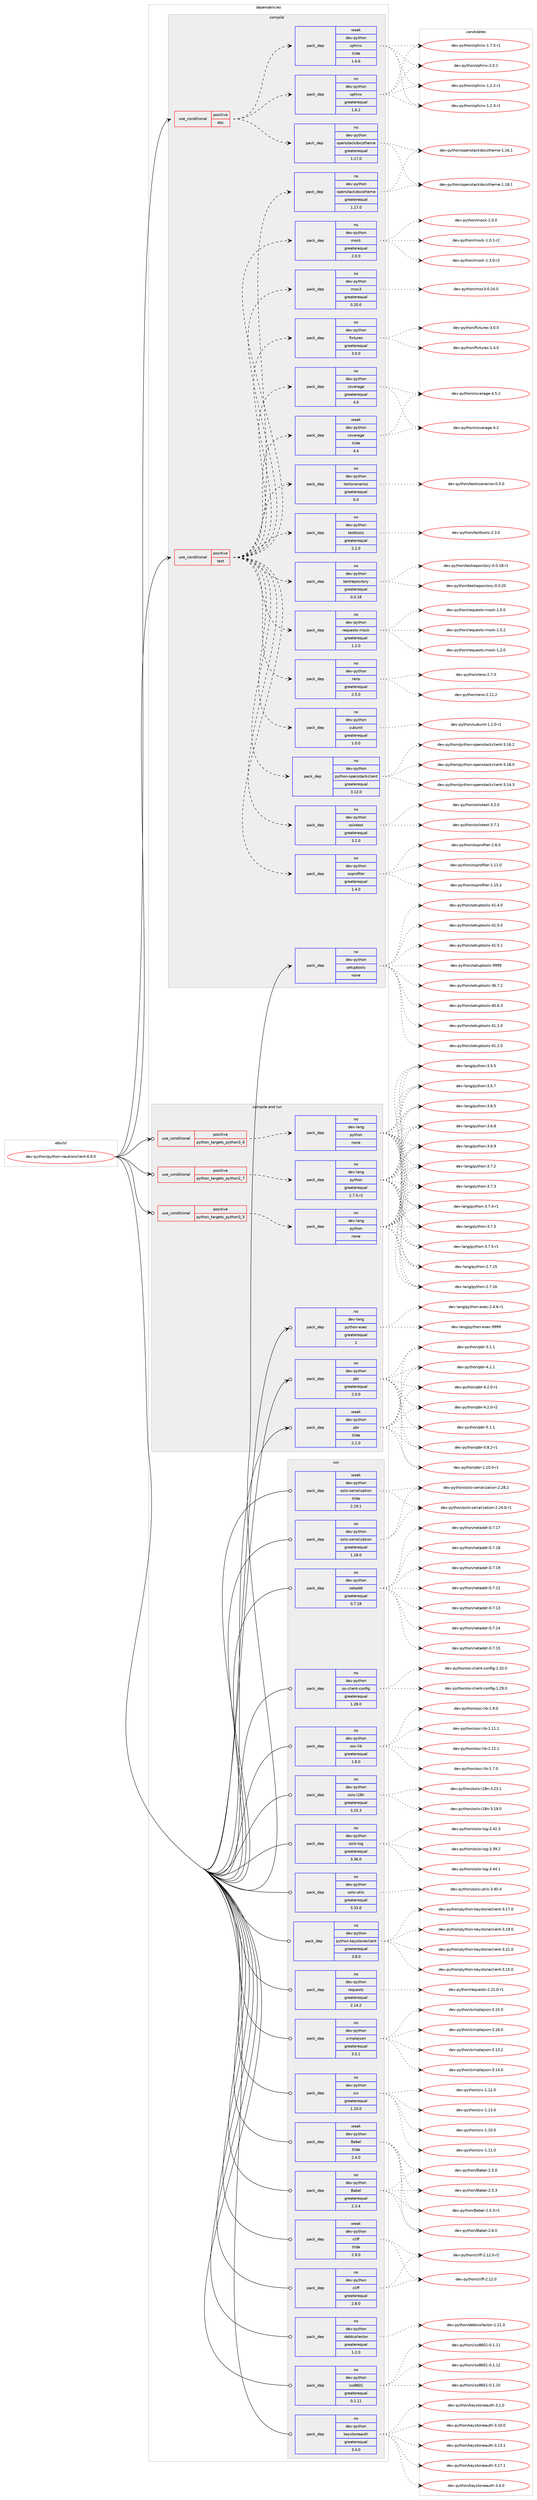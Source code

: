 digraph prolog {

# *************
# Graph options
# *************

newrank=true;
concentrate=true;
compound=true;
graph [rankdir=LR,fontname=Helvetica,fontsize=10,ranksep=1.5];#, ranksep=2.5, nodesep=0.2];
edge  [arrowhead=vee];
node  [fontname=Helvetica,fontsize=10];

# **********
# The ebuild
# **********

subgraph cluster_leftcol {
color=gray;
rank=same;
label=<<i>ebuild</i>>;
id [label="dev-python/python-neutronclient-6.9.0", color=red, width=4, href="../dev-python/python-neutronclient-6.9.0.svg"];
}

# ****************
# The dependencies
# ****************

subgraph cluster_midcol {
color=gray;
label=<<i>dependencies</i>>;
subgraph cluster_compile {
fillcolor="#eeeeee";
style=filled;
label=<<i>compile</i>>;
subgraph cond147795 {
dependency632333 [label=<<TABLE BORDER="0" CELLBORDER="1" CELLSPACING="0" CELLPADDING="4"><TR><TD ROWSPAN="3" CELLPADDING="10">use_conditional</TD></TR><TR><TD>positive</TD></TR><TR><TD>doc</TD></TR></TABLE>>, shape=none, color=red];
subgraph pack472667 {
dependency632334 [label=<<TABLE BORDER="0" CELLBORDER="1" CELLSPACING="0" CELLPADDING="4" WIDTH="220"><TR><TD ROWSPAN="6" CELLPADDING="30">pack_dep</TD></TR><TR><TD WIDTH="110">no</TD></TR><TR><TD>dev-python</TD></TR><TR><TD>openstackdocstheme</TD></TR><TR><TD>greaterequal</TD></TR><TR><TD>1.17.0</TD></TR></TABLE>>, shape=none, color=blue];
}
dependency632333:e -> dependency632334:w [weight=20,style="dashed",arrowhead="vee"];
subgraph pack472668 {
dependency632335 [label=<<TABLE BORDER="0" CELLBORDER="1" CELLSPACING="0" CELLPADDING="4" WIDTH="220"><TR><TD ROWSPAN="6" CELLPADDING="30">pack_dep</TD></TR><TR><TD WIDTH="110">no</TD></TR><TR><TD>dev-python</TD></TR><TR><TD>sphinx</TD></TR><TR><TD>greaterequal</TD></TR><TR><TD>1.6.2</TD></TR></TABLE>>, shape=none, color=blue];
}
dependency632333:e -> dependency632335:w [weight=20,style="dashed",arrowhead="vee"];
subgraph pack472669 {
dependency632336 [label=<<TABLE BORDER="0" CELLBORDER="1" CELLSPACING="0" CELLPADDING="4" WIDTH="220"><TR><TD ROWSPAN="6" CELLPADDING="30">pack_dep</TD></TR><TR><TD WIDTH="110">weak</TD></TR><TR><TD>dev-python</TD></TR><TR><TD>sphinx</TD></TR><TR><TD>tilde</TD></TR><TR><TD>1.6.6</TD></TR></TABLE>>, shape=none, color=blue];
}
dependency632333:e -> dependency632336:w [weight=20,style="dashed",arrowhead="vee"];
}
id:e -> dependency632333:w [weight=20,style="solid",arrowhead="vee"];
subgraph cond147796 {
dependency632337 [label=<<TABLE BORDER="0" CELLBORDER="1" CELLSPACING="0" CELLPADDING="4"><TR><TD ROWSPAN="3" CELLPADDING="10">use_conditional</TD></TR><TR><TD>positive</TD></TR><TR><TD>test</TD></TR></TABLE>>, shape=none, color=red];
subgraph pack472670 {
dependency632338 [label=<<TABLE BORDER="0" CELLBORDER="1" CELLSPACING="0" CELLPADDING="4" WIDTH="220"><TR><TD ROWSPAN="6" CELLPADDING="30">pack_dep</TD></TR><TR><TD WIDTH="110">no</TD></TR><TR><TD>dev-python</TD></TR><TR><TD>coverage</TD></TR><TR><TD>greaterequal</TD></TR><TR><TD>4.0</TD></TR></TABLE>>, shape=none, color=blue];
}
dependency632337:e -> dependency632338:w [weight=20,style="dashed",arrowhead="vee"];
subgraph pack472671 {
dependency632339 [label=<<TABLE BORDER="0" CELLBORDER="1" CELLSPACING="0" CELLPADDING="4" WIDTH="220"><TR><TD ROWSPAN="6" CELLPADDING="30">pack_dep</TD></TR><TR><TD WIDTH="110">weak</TD></TR><TR><TD>dev-python</TD></TR><TR><TD>coverage</TD></TR><TR><TD>tilde</TD></TR><TR><TD>4.4</TD></TR></TABLE>>, shape=none, color=blue];
}
dependency632337:e -> dependency632339:w [weight=20,style="dashed",arrowhead="vee"];
subgraph pack472672 {
dependency632340 [label=<<TABLE BORDER="0" CELLBORDER="1" CELLSPACING="0" CELLPADDING="4" WIDTH="220"><TR><TD ROWSPAN="6" CELLPADDING="30">pack_dep</TD></TR><TR><TD WIDTH="110">no</TD></TR><TR><TD>dev-python</TD></TR><TR><TD>fixtures</TD></TR><TR><TD>greaterequal</TD></TR><TR><TD>3.0.0</TD></TR></TABLE>>, shape=none, color=blue];
}
dependency632337:e -> dependency632340:w [weight=20,style="dashed",arrowhead="vee"];
subgraph pack472673 {
dependency632341 [label=<<TABLE BORDER="0" CELLBORDER="1" CELLSPACING="0" CELLPADDING="4" WIDTH="220"><TR><TD ROWSPAN="6" CELLPADDING="30">pack_dep</TD></TR><TR><TD WIDTH="110">no</TD></TR><TR><TD>dev-python</TD></TR><TR><TD>mox3</TD></TR><TR><TD>greaterequal</TD></TR><TR><TD>0.20.0</TD></TR></TABLE>>, shape=none, color=blue];
}
dependency632337:e -> dependency632341:w [weight=20,style="dashed",arrowhead="vee"];
subgraph pack472674 {
dependency632342 [label=<<TABLE BORDER="0" CELLBORDER="1" CELLSPACING="0" CELLPADDING="4" WIDTH="220"><TR><TD ROWSPAN="6" CELLPADDING="30">pack_dep</TD></TR><TR><TD WIDTH="110">no</TD></TR><TR><TD>dev-python</TD></TR><TR><TD>mock</TD></TR><TR><TD>greaterequal</TD></TR><TR><TD>2.0.0</TD></TR></TABLE>>, shape=none, color=blue];
}
dependency632337:e -> dependency632342:w [weight=20,style="dashed",arrowhead="vee"];
subgraph pack472675 {
dependency632343 [label=<<TABLE BORDER="0" CELLBORDER="1" CELLSPACING="0" CELLPADDING="4" WIDTH="220"><TR><TD ROWSPAN="6" CELLPADDING="30">pack_dep</TD></TR><TR><TD WIDTH="110">no</TD></TR><TR><TD>dev-python</TD></TR><TR><TD>openstackdocstheme</TD></TR><TR><TD>greaterequal</TD></TR><TR><TD>1.17.0</TD></TR></TABLE>>, shape=none, color=blue];
}
dependency632337:e -> dependency632343:w [weight=20,style="dashed",arrowhead="vee"];
subgraph pack472676 {
dependency632344 [label=<<TABLE BORDER="0" CELLBORDER="1" CELLSPACING="0" CELLPADDING="4" WIDTH="220"><TR><TD ROWSPAN="6" CELLPADDING="30">pack_dep</TD></TR><TR><TD WIDTH="110">no</TD></TR><TR><TD>dev-python</TD></TR><TR><TD>oslotest</TD></TR><TR><TD>greaterequal</TD></TR><TR><TD>3.2.0</TD></TR></TABLE>>, shape=none, color=blue];
}
dependency632337:e -> dependency632344:w [weight=20,style="dashed",arrowhead="vee"];
subgraph pack472677 {
dependency632345 [label=<<TABLE BORDER="0" CELLBORDER="1" CELLSPACING="0" CELLPADDING="4" WIDTH="220"><TR><TD ROWSPAN="6" CELLPADDING="30">pack_dep</TD></TR><TR><TD WIDTH="110">no</TD></TR><TR><TD>dev-python</TD></TR><TR><TD>osprofiler</TD></TR><TR><TD>greaterequal</TD></TR><TR><TD>1.4.0</TD></TR></TABLE>>, shape=none, color=blue];
}
dependency632337:e -> dependency632345:w [weight=20,style="dashed",arrowhead="vee"];
subgraph pack472678 {
dependency632346 [label=<<TABLE BORDER="0" CELLBORDER="1" CELLSPACING="0" CELLPADDING="4" WIDTH="220"><TR><TD ROWSPAN="6" CELLPADDING="30">pack_dep</TD></TR><TR><TD WIDTH="110">no</TD></TR><TR><TD>dev-python</TD></TR><TR><TD>python-openstackclient</TD></TR><TR><TD>greaterequal</TD></TR><TR><TD>3.12.0</TD></TR></TABLE>>, shape=none, color=blue];
}
dependency632337:e -> dependency632346:w [weight=20,style="dashed",arrowhead="vee"];
subgraph pack472679 {
dependency632347 [label=<<TABLE BORDER="0" CELLBORDER="1" CELLSPACING="0" CELLPADDING="4" WIDTH="220"><TR><TD ROWSPAN="6" CELLPADDING="30">pack_dep</TD></TR><TR><TD WIDTH="110">no</TD></TR><TR><TD>dev-python</TD></TR><TR><TD>subunit</TD></TR><TR><TD>greaterequal</TD></TR><TR><TD>1.0.0</TD></TR></TABLE>>, shape=none, color=blue];
}
dependency632337:e -> dependency632347:w [weight=20,style="dashed",arrowhead="vee"];
subgraph pack472680 {
dependency632348 [label=<<TABLE BORDER="0" CELLBORDER="1" CELLSPACING="0" CELLPADDING="4" WIDTH="220"><TR><TD ROWSPAN="6" CELLPADDING="30">pack_dep</TD></TR><TR><TD WIDTH="110">no</TD></TR><TR><TD>dev-python</TD></TR><TR><TD>reno</TD></TR><TR><TD>greaterequal</TD></TR><TR><TD>2.5.0</TD></TR></TABLE>>, shape=none, color=blue];
}
dependency632337:e -> dependency632348:w [weight=20,style="dashed",arrowhead="vee"];
subgraph pack472681 {
dependency632349 [label=<<TABLE BORDER="0" CELLBORDER="1" CELLSPACING="0" CELLPADDING="4" WIDTH="220"><TR><TD ROWSPAN="6" CELLPADDING="30">pack_dep</TD></TR><TR><TD WIDTH="110">no</TD></TR><TR><TD>dev-python</TD></TR><TR><TD>requests-mock</TD></TR><TR><TD>greaterequal</TD></TR><TR><TD>1.2.0</TD></TR></TABLE>>, shape=none, color=blue];
}
dependency632337:e -> dependency632349:w [weight=20,style="dashed",arrowhead="vee"];
subgraph pack472682 {
dependency632350 [label=<<TABLE BORDER="0" CELLBORDER="1" CELLSPACING="0" CELLPADDING="4" WIDTH="220"><TR><TD ROWSPAN="6" CELLPADDING="30">pack_dep</TD></TR><TR><TD WIDTH="110">no</TD></TR><TR><TD>dev-python</TD></TR><TR><TD>testrepository</TD></TR><TR><TD>greaterequal</TD></TR><TR><TD>0.0.18</TD></TR></TABLE>>, shape=none, color=blue];
}
dependency632337:e -> dependency632350:w [weight=20,style="dashed",arrowhead="vee"];
subgraph pack472683 {
dependency632351 [label=<<TABLE BORDER="0" CELLBORDER="1" CELLSPACING="0" CELLPADDING="4" WIDTH="220"><TR><TD ROWSPAN="6" CELLPADDING="30">pack_dep</TD></TR><TR><TD WIDTH="110">no</TD></TR><TR><TD>dev-python</TD></TR><TR><TD>testtools</TD></TR><TR><TD>greaterequal</TD></TR><TR><TD>2.2.0</TD></TR></TABLE>>, shape=none, color=blue];
}
dependency632337:e -> dependency632351:w [weight=20,style="dashed",arrowhead="vee"];
subgraph pack472684 {
dependency632352 [label=<<TABLE BORDER="0" CELLBORDER="1" CELLSPACING="0" CELLPADDING="4" WIDTH="220"><TR><TD ROWSPAN="6" CELLPADDING="30">pack_dep</TD></TR><TR><TD WIDTH="110">no</TD></TR><TR><TD>dev-python</TD></TR><TR><TD>testscenarios</TD></TR><TR><TD>greaterequal</TD></TR><TR><TD>0.4</TD></TR></TABLE>>, shape=none, color=blue];
}
dependency632337:e -> dependency632352:w [weight=20,style="dashed",arrowhead="vee"];
}
id:e -> dependency632337:w [weight=20,style="solid",arrowhead="vee"];
subgraph pack472685 {
dependency632353 [label=<<TABLE BORDER="0" CELLBORDER="1" CELLSPACING="0" CELLPADDING="4" WIDTH="220"><TR><TD ROWSPAN="6" CELLPADDING="30">pack_dep</TD></TR><TR><TD WIDTH="110">no</TD></TR><TR><TD>dev-python</TD></TR><TR><TD>setuptools</TD></TR><TR><TD>none</TD></TR><TR><TD></TD></TR></TABLE>>, shape=none, color=blue];
}
id:e -> dependency632353:w [weight=20,style="solid",arrowhead="vee"];
}
subgraph cluster_compileandrun {
fillcolor="#eeeeee";
style=filled;
label=<<i>compile and run</i>>;
subgraph cond147797 {
dependency632354 [label=<<TABLE BORDER="0" CELLBORDER="1" CELLSPACING="0" CELLPADDING="4"><TR><TD ROWSPAN="3" CELLPADDING="10">use_conditional</TD></TR><TR><TD>positive</TD></TR><TR><TD>python_targets_python2_7</TD></TR></TABLE>>, shape=none, color=red];
subgraph pack472686 {
dependency632355 [label=<<TABLE BORDER="0" CELLBORDER="1" CELLSPACING="0" CELLPADDING="4" WIDTH="220"><TR><TD ROWSPAN="6" CELLPADDING="30">pack_dep</TD></TR><TR><TD WIDTH="110">no</TD></TR><TR><TD>dev-lang</TD></TR><TR><TD>python</TD></TR><TR><TD>greaterequal</TD></TR><TR><TD>2.7.5-r2</TD></TR></TABLE>>, shape=none, color=blue];
}
dependency632354:e -> dependency632355:w [weight=20,style="dashed",arrowhead="vee"];
}
id:e -> dependency632354:w [weight=20,style="solid",arrowhead="odotvee"];
subgraph cond147798 {
dependency632356 [label=<<TABLE BORDER="0" CELLBORDER="1" CELLSPACING="0" CELLPADDING="4"><TR><TD ROWSPAN="3" CELLPADDING="10">use_conditional</TD></TR><TR><TD>positive</TD></TR><TR><TD>python_targets_python3_5</TD></TR></TABLE>>, shape=none, color=red];
subgraph pack472687 {
dependency632357 [label=<<TABLE BORDER="0" CELLBORDER="1" CELLSPACING="0" CELLPADDING="4" WIDTH="220"><TR><TD ROWSPAN="6" CELLPADDING="30">pack_dep</TD></TR><TR><TD WIDTH="110">no</TD></TR><TR><TD>dev-lang</TD></TR><TR><TD>python</TD></TR><TR><TD>none</TD></TR><TR><TD></TD></TR></TABLE>>, shape=none, color=blue];
}
dependency632356:e -> dependency632357:w [weight=20,style="dashed",arrowhead="vee"];
}
id:e -> dependency632356:w [weight=20,style="solid",arrowhead="odotvee"];
subgraph cond147799 {
dependency632358 [label=<<TABLE BORDER="0" CELLBORDER="1" CELLSPACING="0" CELLPADDING="4"><TR><TD ROWSPAN="3" CELLPADDING="10">use_conditional</TD></TR><TR><TD>positive</TD></TR><TR><TD>python_targets_python3_6</TD></TR></TABLE>>, shape=none, color=red];
subgraph pack472688 {
dependency632359 [label=<<TABLE BORDER="0" CELLBORDER="1" CELLSPACING="0" CELLPADDING="4" WIDTH="220"><TR><TD ROWSPAN="6" CELLPADDING="30">pack_dep</TD></TR><TR><TD WIDTH="110">no</TD></TR><TR><TD>dev-lang</TD></TR><TR><TD>python</TD></TR><TR><TD>none</TD></TR><TR><TD></TD></TR></TABLE>>, shape=none, color=blue];
}
dependency632358:e -> dependency632359:w [weight=20,style="dashed",arrowhead="vee"];
}
id:e -> dependency632358:w [weight=20,style="solid",arrowhead="odotvee"];
subgraph pack472689 {
dependency632360 [label=<<TABLE BORDER="0" CELLBORDER="1" CELLSPACING="0" CELLPADDING="4" WIDTH="220"><TR><TD ROWSPAN="6" CELLPADDING="30">pack_dep</TD></TR><TR><TD WIDTH="110">no</TD></TR><TR><TD>dev-lang</TD></TR><TR><TD>python-exec</TD></TR><TR><TD>greaterequal</TD></TR><TR><TD>2</TD></TR></TABLE>>, shape=none, color=blue];
}
id:e -> dependency632360:w [weight=20,style="solid",arrowhead="odotvee"];
subgraph pack472690 {
dependency632361 [label=<<TABLE BORDER="0" CELLBORDER="1" CELLSPACING="0" CELLPADDING="4" WIDTH="220"><TR><TD ROWSPAN="6" CELLPADDING="30">pack_dep</TD></TR><TR><TD WIDTH="110">no</TD></TR><TR><TD>dev-python</TD></TR><TR><TD>pbr</TD></TR><TR><TD>greaterequal</TD></TR><TR><TD>2.0.0</TD></TR></TABLE>>, shape=none, color=blue];
}
id:e -> dependency632361:w [weight=20,style="solid",arrowhead="odotvee"];
subgraph pack472691 {
dependency632362 [label=<<TABLE BORDER="0" CELLBORDER="1" CELLSPACING="0" CELLPADDING="4" WIDTH="220"><TR><TD ROWSPAN="6" CELLPADDING="30">pack_dep</TD></TR><TR><TD WIDTH="110">weak</TD></TR><TR><TD>dev-python</TD></TR><TR><TD>pbr</TD></TR><TR><TD>tilde</TD></TR><TR><TD>2.1.0</TD></TR></TABLE>>, shape=none, color=blue];
}
id:e -> dependency632362:w [weight=20,style="solid",arrowhead="odotvee"];
}
subgraph cluster_run {
fillcolor="#eeeeee";
style=filled;
label=<<i>run</i>>;
subgraph pack472692 {
dependency632363 [label=<<TABLE BORDER="0" CELLBORDER="1" CELLSPACING="0" CELLPADDING="4" WIDTH="220"><TR><TD ROWSPAN="6" CELLPADDING="30">pack_dep</TD></TR><TR><TD WIDTH="110">no</TD></TR><TR><TD>dev-python</TD></TR><TR><TD>Babel</TD></TR><TR><TD>greaterequal</TD></TR><TR><TD>2.3.4</TD></TR></TABLE>>, shape=none, color=blue];
}
id:e -> dependency632363:w [weight=20,style="solid",arrowhead="odot"];
subgraph pack472693 {
dependency632364 [label=<<TABLE BORDER="0" CELLBORDER="1" CELLSPACING="0" CELLPADDING="4" WIDTH="220"><TR><TD ROWSPAN="6" CELLPADDING="30">pack_dep</TD></TR><TR><TD WIDTH="110">no</TD></TR><TR><TD>dev-python</TD></TR><TR><TD>cliff</TD></TR><TR><TD>greaterequal</TD></TR><TR><TD>2.8.0</TD></TR></TABLE>>, shape=none, color=blue];
}
id:e -> dependency632364:w [weight=20,style="solid",arrowhead="odot"];
subgraph pack472694 {
dependency632365 [label=<<TABLE BORDER="0" CELLBORDER="1" CELLSPACING="0" CELLPADDING="4" WIDTH="220"><TR><TD ROWSPAN="6" CELLPADDING="30">pack_dep</TD></TR><TR><TD WIDTH="110">no</TD></TR><TR><TD>dev-python</TD></TR><TR><TD>debtcollector</TD></TR><TR><TD>greaterequal</TD></TR><TR><TD>1.2.0</TD></TR></TABLE>>, shape=none, color=blue];
}
id:e -> dependency632365:w [weight=20,style="solid",arrowhead="odot"];
subgraph pack472695 {
dependency632366 [label=<<TABLE BORDER="0" CELLBORDER="1" CELLSPACING="0" CELLPADDING="4" WIDTH="220"><TR><TD ROWSPAN="6" CELLPADDING="30">pack_dep</TD></TR><TR><TD WIDTH="110">no</TD></TR><TR><TD>dev-python</TD></TR><TR><TD>iso8601</TD></TR><TR><TD>greaterequal</TD></TR><TR><TD>0.1.11</TD></TR></TABLE>>, shape=none, color=blue];
}
id:e -> dependency632366:w [weight=20,style="solid",arrowhead="odot"];
subgraph pack472696 {
dependency632367 [label=<<TABLE BORDER="0" CELLBORDER="1" CELLSPACING="0" CELLPADDING="4" WIDTH="220"><TR><TD ROWSPAN="6" CELLPADDING="30">pack_dep</TD></TR><TR><TD WIDTH="110">no</TD></TR><TR><TD>dev-python</TD></TR><TR><TD>keystoneauth</TD></TR><TR><TD>greaterequal</TD></TR><TR><TD>3.4.0</TD></TR></TABLE>>, shape=none, color=blue];
}
id:e -> dependency632367:w [weight=20,style="solid",arrowhead="odot"];
subgraph pack472697 {
dependency632368 [label=<<TABLE BORDER="0" CELLBORDER="1" CELLSPACING="0" CELLPADDING="4" WIDTH="220"><TR><TD ROWSPAN="6" CELLPADDING="30">pack_dep</TD></TR><TR><TD WIDTH="110">no</TD></TR><TR><TD>dev-python</TD></TR><TR><TD>netaddr</TD></TR><TR><TD>greaterequal</TD></TR><TR><TD>0.7.18</TD></TR></TABLE>>, shape=none, color=blue];
}
id:e -> dependency632368:w [weight=20,style="solid",arrowhead="odot"];
subgraph pack472698 {
dependency632369 [label=<<TABLE BORDER="0" CELLBORDER="1" CELLSPACING="0" CELLPADDING="4" WIDTH="220"><TR><TD ROWSPAN="6" CELLPADDING="30">pack_dep</TD></TR><TR><TD WIDTH="110">no</TD></TR><TR><TD>dev-python</TD></TR><TR><TD>os-client-config</TD></TR><TR><TD>greaterequal</TD></TR><TR><TD>1.28.0</TD></TR></TABLE>>, shape=none, color=blue];
}
id:e -> dependency632369:w [weight=20,style="solid",arrowhead="odot"];
subgraph pack472699 {
dependency632370 [label=<<TABLE BORDER="0" CELLBORDER="1" CELLSPACING="0" CELLPADDING="4" WIDTH="220"><TR><TD ROWSPAN="6" CELLPADDING="30">pack_dep</TD></TR><TR><TD WIDTH="110">no</TD></TR><TR><TD>dev-python</TD></TR><TR><TD>osc-lib</TD></TR><TR><TD>greaterequal</TD></TR><TR><TD>1.8.0</TD></TR></TABLE>>, shape=none, color=blue];
}
id:e -> dependency632370:w [weight=20,style="solid",arrowhead="odot"];
subgraph pack472700 {
dependency632371 [label=<<TABLE BORDER="0" CELLBORDER="1" CELLSPACING="0" CELLPADDING="4" WIDTH="220"><TR><TD ROWSPAN="6" CELLPADDING="30">pack_dep</TD></TR><TR><TD WIDTH="110">no</TD></TR><TR><TD>dev-python</TD></TR><TR><TD>oslo-i18n</TD></TR><TR><TD>greaterequal</TD></TR><TR><TD>3.15.3</TD></TR></TABLE>>, shape=none, color=blue];
}
id:e -> dependency632371:w [weight=20,style="solid",arrowhead="odot"];
subgraph pack472701 {
dependency632372 [label=<<TABLE BORDER="0" CELLBORDER="1" CELLSPACING="0" CELLPADDING="4" WIDTH="220"><TR><TD ROWSPAN="6" CELLPADDING="30">pack_dep</TD></TR><TR><TD WIDTH="110">no</TD></TR><TR><TD>dev-python</TD></TR><TR><TD>oslo-log</TD></TR><TR><TD>greaterequal</TD></TR><TR><TD>3.36.0</TD></TR></TABLE>>, shape=none, color=blue];
}
id:e -> dependency632372:w [weight=20,style="solid",arrowhead="odot"];
subgraph pack472702 {
dependency632373 [label=<<TABLE BORDER="0" CELLBORDER="1" CELLSPACING="0" CELLPADDING="4" WIDTH="220"><TR><TD ROWSPAN="6" CELLPADDING="30">pack_dep</TD></TR><TR><TD WIDTH="110">no</TD></TR><TR><TD>dev-python</TD></TR><TR><TD>oslo-serialization</TD></TR><TR><TD>greaterequal</TD></TR><TR><TD>1.18.0</TD></TR></TABLE>>, shape=none, color=blue];
}
id:e -> dependency632373:w [weight=20,style="solid",arrowhead="odot"];
subgraph pack472703 {
dependency632374 [label=<<TABLE BORDER="0" CELLBORDER="1" CELLSPACING="0" CELLPADDING="4" WIDTH="220"><TR><TD ROWSPAN="6" CELLPADDING="30">pack_dep</TD></TR><TR><TD WIDTH="110">no</TD></TR><TR><TD>dev-python</TD></TR><TR><TD>oslo-utils</TD></TR><TR><TD>greaterequal</TD></TR><TR><TD>3.33.0</TD></TR></TABLE>>, shape=none, color=blue];
}
id:e -> dependency632374:w [weight=20,style="solid",arrowhead="odot"];
subgraph pack472704 {
dependency632375 [label=<<TABLE BORDER="0" CELLBORDER="1" CELLSPACING="0" CELLPADDING="4" WIDTH="220"><TR><TD ROWSPAN="6" CELLPADDING="30">pack_dep</TD></TR><TR><TD WIDTH="110">no</TD></TR><TR><TD>dev-python</TD></TR><TR><TD>python-keystoneclient</TD></TR><TR><TD>greaterequal</TD></TR><TR><TD>3.8.0</TD></TR></TABLE>>, shape=none, color=blue];
}
id:e -> dependency632375:w [weight=20,style="solid",arrowhead="odot"];
subgraph pack472705 {
dependency632376 [label=<<TABLE BORDER="0" CELLBORDER="1" CELLSPACING="0" CELLPADDING="4" WIDTH="220"><TR><TD ROWSPAN="6" CELLPADDING="30">pack_dep</TD></TR><TR><TD WIDTH="110">no</TD></TR><TR><TD>dev-python</TD></TR><TR><TD>requests</TD></TR><TR><TD>greaterequal</TD></TR><TR><TD>2.14.2</TD></TR></TABLE>>, shape=none, color=blue];
}
id:e -> dependency632376:w [weight=20,style="solid",arrowhead="odot"];
subgraph pack472706 {
dependency632377 [label=<<TABLE BORDER="0" CELLBORDER="1" CELLSPACING="0" CELLPADDING="4" WIDTH="220"><TR><TD ROWSPAN="6" CELLPADDING="30">pack_dep</TD></TR><TR><TD WIDTH="110">no</TD></TR><TR><TD>dev-python</TD></TR><TR><TD>simplejson</TD></TR><TR><TD>greaterequal</TD></TR><TR><TD>3.5.1</TD></TR></TABLE>>, shape=none, color=blue];
}
id:e -> dependency632377:w [weight=20,style="solid",arrowhead="odot"];
subgraph pack472707 {
dependency632378 [label=<<TABLE BORDER="0" CELLBORDER="1" CELLSPACING="0" CELLPADDING="4" WIDTH="220"><TR><TD ROWSPAN="6" CELLPADDING="30">pack_dep</TD></TR><TR><TD WIDTH="110">no</TD></TR><TR><TD>dev-python</TD></TR><TR><TD>six</TD></TR><TR><TD>greaterequal</TD></TR><TR><TD>1.10.0</TD></TR></TABLE>>, shape=none, color=blue];
}
id:e -> dependency632378:w [weight=20,style="solid",arrowhead="odot"];
subgraph pack472708 {
dependency632379 [label=<<TABLE BORDER="0" CELLBORDER="1" CELLSPACING="0" CELLPADDING="4" WIDTH="220"><TR><TD ROWSPAN="6" CELLPADDING="30">pack_dep</TD></TR><TR><TD WIDTH="110">weak</TD></TR><TR><TD>dev-python</TD></TR><TR><TD>Babel</TD></TR><TR><TD>tilde</TD></TR><TR><TD>2.4.0</TD></TR></TABLE>>, shape=none, color=blue];
}
id:e -> dependency632379:w [weight=20,style="solid",arrowhead="odot"];
subgraph pack472709 {
dependency632380 [label=<<TABLE BORDER="0" CELLBORDER="1" CELLSPACING="0" CELLPADDING="4" WIDTH="220"><TR><TD ROWSPAN="6" CELLPADDING="30">pack_dep</TD></TR><TR><TD WIDTH="110">weak</TD></TR><TR><TD>dev-python</TD></TR><TR><TD>cliff</TD></TR><TR><TD>tilde</TD></TR><TR><TD>2.9.0</TD></TR></TABLE>>, shape=none, color=blue];
}
id:e -> dependency632380:w [weight=20,style="solid",arrowhead="odot"];
subgraph pack472710 {
dependency632381 [label=<<TABLE BORDER="0" CELLBORDER="1" CELLSPACING="0" CELLPADDING="4" WIDTH="220"><TR><TD ROWSPAN="6" CELLPADDING="30">pack_dep</TD></TR><TR><TD WIDTH="110">weak</TD></TR><TR><TD>dev-python</TD></TR><TR><TD>oslo-serialization</TD></TR><TR><TD>tilde</TD></TR><TR><TD>2.19.1</TD></TR></TABLE>>, shape=none, color=blue];
}
id:e -> dependency632381:w [weight=20,style="solid",arrowhead="odot"];
}
}

# **************
# The candidates
# **************

subgraph cluster_choices {
rank=same;
color=gray;
label=<<i>candidates</i>>;

subgraph choice472667 {
color=black;
nodesep=1;
choice100101118451121211161041111104711111210111011511697991071001119911511610410110910145494649544649 [label="dev-python/openstackdocstheme-1.16.1", color=red, width=4,href="../dev-python/openstackdocstheme-1.16.1.svg"];
choice100101118451121211161041111104711111210111011511697991071001119911511610410110910145494649564649 [label="dev-python/openstackdocstheme-1.18.1", color=red, width=4,href="../dev-python/openstackdocstheme-1.18.1.svg"];
dependency632334:e -> choice100101118451121211161041111104711111210111011511697991071001119911511610410110910145494649544649:w [style=dotted,weight="100"];
dependency632334:e -> choice100101118451121211161041111104711111210111011511697991071001119911511610410110910145494649564649:w [style=dotted,weight="100"];
}
subgraph choice472668 {
color=black;
nodesep=1;
choice10010111845112121116104111110471151121041051101204549465046504511449 [label="dev-python/sphinx-1.2.2-r1", color=red, width=4,href="../dev-python/sphinx-1.2.2-r1.svg"];
choice10010111845112121116104111110471151121041051101204549465046514511449 [label="dev-python/sphinx-1.2.3-r1", color=red, width=4,href="../dev-python/sphinx-1.2.3-r1.svg"];
choice10010111845112121116104111110471151121041051101204549465546534511449 [label="dev-python/sphinx-1.7.5-r1", color=red, width=4,href="../dev-python/sphinx-1.7.5-r1.svg"];
choice1001011184511212111610411111047115112104105110120455046484649 [label="dev-python/sphinx-2.0.1", color=red, width=4,href="../dev-python/sphinx-2.0.1.svg"];
dependency632335:e -> choice10010111845112121116104111110471151121041051101204549465046504511449:w [style=dotted,weight="100"];
dependency632335:e -> choice10010111845112121116104111110471151121041051101204549465046514511449:w [style=dotted,weight="100"];
dependency632335:e -> choice10010111845112121116104111110471151121041051101204549465546534511449:w [style=dotted,weight="100"];
dependency632335:e -> choice1001011184511212111610411111047115112104105110120455046484649:w [style=dotted,weight="100"];
}
subgraph choice472669 {
color=black;
nodesep=1;
choice10010111845112121116104111110471151121041051101204549465046504511449 [label="dev-python/sphinx-1.2.2-r1", color=red, width=4,href="../dev-python/sphinx-1.2.2-r1.svg"];
choice10010111845112121116104111110471151121041051101204549465046514511449 [label="dev-python/sphinx-1.2.3-r1", color=red, width=4,href="../dev-python/sphinx-1.2.3-r1.svg"];
choice10010111845112121116104111110471151121041051101204549465546534511449 [label="dev-python/sphinx-1.7.5-r1", color=red, width=4,href="../dev-python/sphinx-1.7.5-r1.svg"];
choice1001011184511212111610411111047115112104105110120455046484649 [label="dev-python/sphinx-2.0.1", color=red, width=4,href="../dev-python/sphinx-2.0.1.svg"];
dependency632336:e -> choice10010111845112121116104111110471151121041051101204549465046504511449:w [style=dotted,weight="100"];
dependency632336:e -> choice10010111845112121116104111110471151121041051101204549465046514511449:w [style=dotted,weight="100"];
dependency632336:e -> choice10010111845112121116104111110471151121041051101204549465546534511449:w [style=dotted,weight="100"];
dependency632336:e -> choice1001011184511212111610411111047115112104105110120455046484649:w [style=dotted,weight="100"];
}
subgraph choice472670 {
color=black;
nodesep=1;
choice1001011184511212111610411111047991111181011149710310145524650 [label="dev-python/coverage-4.2", color=red, width=4,href="../dev-python/coverage-4.2.svg"];
choice10010111845112121116104111110479911111810111497103101455246534650 [label="dev-python/coverage-4.5.2", color=red, width=4,href="../dev-python/coverage-4.5.2.svg"];
dependency632338:e -> choice1001011184511212111610411111047991111181011149710310145524650:w [style=dotted,weight="100"];
dependency632338:e -> choice10010111845112121116104111110479911111810111497103101455246534650:w [style=dotted,weight="100"];
}
subgraph choice472671 {
color=black;
nodesep=1;
choice1001011184511212111610411111047991111181011149710310145524650 [label="dev-python/coverage-4.2", color=red, width=4,href="../dev-python/coverage-4.2.svg"];
choice10010111845112121116104111110479911111810111497103101455246534650 [label="dev-python/coverage-4.5.2", color=red, width=4,href="../dev-python/coverage-4.5.2.svg"];
dependency632339:e -> choice1001011184511212111610411111047991111181011149710310145524650:w [style=dotted,weight="100"];
dependency632339:e -> choice10010111845112121116104111110479911111810111497103101455246534650:w [style=dotted,weight="100"];
}
subgraph choice472672 {
color=black;
nodesep=1;
choice1001011184511212111610411111047102105120116117114101115454946524648 [label="dev-python/fixtures-1.4.0", color=red, width=4,href="../dev-python/fixtures-1.4.0.svg"];
choice1001011184511212111610411111047102105120116117114101115455146484648 [label="dev-python/fixtures-3.0.0", color=red, width=4,href="../dev-python/fixtures-3.0.0.svg"];
dependency632340:e -> choice1001011184511212111610411111047102105120116117114101115454946524648:w [style=dotted,weight="100"];
dependency632340:e -> choice1001011184511212111610411111047102105120116117114101115455146484648:w [style=dotted,weight="100"];
}
subgraph choice472673 {
color=black;
nodesep=1;
choice10010111845112121116104111110471091111205145484650524648 [label="dev-python/mox3-0.24.0", color=red, width=4,href="../dev-python/mox3-0.24.0.svg"];
dependency632341:e -> choice10010111845112121116104111110471091111205145484650524648:w [style=dotted,weight="100"];
}
subgraph choice472674 {
color=black;
nodesep=1;
choice1001011184511212111610411111047109111991074549464846494511450 [label="dev-python/mock-1.0.1-r2", color=red, width=4,href="../dev-python/mock-1.0.1-r2.svg"];
choice1001011184511212111610411111047109111991074549465146484511450 [label="dev-python/mock-1.3.0-r2", color=red, width=4,href="../dev-python/mock-1.3.0-r2.svg"];
choice100101118451121211161041111104710911199107455046484648 [label="dev-python/mock-2.0.0", color=red, width=4,href="../dev-python/mock-2.0.0.svg"];
dependency632342:e -> choice1001011184511212111610411111047109111991074549464846494511450:w [style=dotted,weight="100"];
dependency632342:e -> choice1001011184511212111610411111047109111991074549465146484511450:w [style=dotted,weight="100"];
dependency632342:e -> choice100101118451121211161041111104710911199107455046484648:w [style=dotted,weight="100"];
}
subgraph choice472675 {
color=black;
nodesep=1;
choice100101118451121211161041111104711111210111011511697991071001119911511610410110910145494649544649 [label="dev-python/openstackdocstheme-1.16.1", color=red, width=4,href="../dev-python/openstackdocstheme-1.16.1.svg"];
choice100101118451121211161041111104711111210111011511697991071001119911511610410110910145494649564649 [label="dev-python/openstackdocstheme-1.18.1", color=red, width=4,href="../dev-python/openstackdocstheme-1.18.1.svg"];
dependency632343:e -> choice100101118451121211161041111104711111210111011511697991071001119911511610410110910145494649544649:w [style=dotted,weight="100"];
dependency632343:e -> choice100101118451121211161041111104711111210111011511697991071001119911511610410110910145494649564649:w [style=dotted,weight="100"];
}
subgraph choice472676 {
color=black;
nodesep=1;
choice1001011184511212111610411111047111115108111116101115116455146504648 [label="dev-python/oslotest-3.2.0", color=red, width=4,href="../dev-python/oslotest-3.2.0.svg"];
choice1001011184511212111610411111047111115108111116101115116455146554649 [label="dev-python/oslotest-3.7.1", color=red, width=4,href="../dev-python/oslotest-3.7.1.svg"];
dependency632344:e -> choice1001011184511212111610411111047111115108111116101115116455146504648:w [style=dotted,weight="100"];
dependency632344:e -> choice1001011184511212111610411111047111115108111116101115116455146554649:w [style=dotted,weight="100"];
}
subgraph choice472677 {
color=black;
nodesep=1;
choice100101118451121211161041111104711111511211411110210510810111445494649494648 [label="dev-python/osprofiler-1.11.0", color=red, width=4,href="../dev-python/osprofiler-1.11.0.svg"];
choice100101118451121211161041111104711111511211411110210510810111445494649534650 [label="dev-python/osprofiler-1.15.2", color=red, width=4,href="../dev-python/osprofiler-1.15.2.svg"];
choice1001011184511212111610411111047111115112114111102105108101114455046544648 [label="dev-python/osprofiler-2.6.0", color=red, width=4,href="../dev-python/osprofiler-2.6.0.svg"];
dependency632345:e -> choice100101118451121211161041111104711111511211411110210510810111445494649494648:w [style=dotted,weight="100"];
dependency632345:e -> choice100101118451121211161041111104711111511211411110210510810111445494649534650:w [style=dotted,weight="100"];
dependency632345:e -> choice1001011184511212111610411111047111115112114111102105108101114455046544648:w [style=dotted,weight="100"];
}
subgraph choice472678 {
color=black;
nodesep=1;
choice10010111845112121116104111110471121211161041111104511111210111011511697991079910810510111011645514649524651 [label="dev-python/python-openstackclient-3.14.3", color=red, width=4,href="../dev-python/python-openstackclient-3.14.3.svg"];
choice10010111845112121116104111110471121211161041111104511111210111011511697991079910810510111011645514649544650 [label="dev-python/python-openstackclient-3.16.2", color=red, width=4,href="../dev-python/python-openstackclient-3.16.2.svg"];
choice10010111845112121116104111110471121211161041111104511111210111011511697991079910810510111011645514649564648 [label="dev-python/python-openstackclient-3.18.0", color=red, width=4,href="../dev-python/python-openstackclient-3.18.0.svg"];
dependency632346:e -> choice10010111845112121116104111110471121211161041111104511111210111011511697991079910810510111011645514649524651:w [style=dotted,weight="100"];
dependency632346:e -> choice10010111845112121116104111110471121211161041111104511111210111011511697991079910810510111011645514649544650:w [style=dotted,weight="100"];
dependency632346:e -> choice10010111845112121116104111110471121211161041111104511111210111011511697991079910810510111011645514649564648:w [style=dotted,weight="100"];
}
subgraph choice472679 {
color=black;
nodesep=1;
choice1001011184511212111610411111047115117981171101051164549465046484511449 [label="dev-python/subunit-1.2.0-r1", color=red, width=4,href="../dev-python/subunit-1.2.0-r1.svg"];
dependency632347:e -> choice1001011184511212111610411111047115117981171101051164549465046484511449:w [style=dotted,weight="100"];
}
subgraph choice472680 {
color=black;
nodesep=1;
choice100101118451121211161041111104711410111011145504649494650 [label="dev-python/reno-2.11.2", color=red, width=4,href="../dev-python/reno-2.11.2.svg"];
choice1001011184511212111610411111047114101110111455046554648 [label="dev-python/reno-2.7.0", color=red, width=4,href="../dev-python/reno-2.7.0.svg"];
dependency632348:e -> choice100101118451121211161041111104711410111011145504649494650:w [style=dotted,weight="100"];
dependency632348:e -> choice1001011184511212111610411111047114101110111455046554648:w [style=dotted,weight="100"];
}
subgraph choice472681 {
color=black;
nodesep=1;
choice10010111845112121116104111110471141011131171011151161154510911199107454946504648 [label="dev-python/requests-mock-1.2.0", color=red, width=4,href="../dev-python/requests-mock-1.2.0.svg"];
choice10010111845112121116104111110471141011131171011151161154510911199107454946534648 [label="dev-python/requests-mock-1.5.0", color=red, width=4,href="../dev-python/requests-mock-1.5.0.svg"];
choice10010111845112121116104111110471141011131171011151161154510911199107454946534650 [label="dev-python/requests-mock-1.5.2", color=red, width=4,href="../dev-python/requests-mock-1.5.2.svg"];
dependency632349:e -> choice10010111845112121116104111110471141011131171011151161154510911199107454946504648:w [style=dotted,weight="100"];
dependency632349:e -> choice10010111845112121116104111110471141011131171011151161154510911199107454946534648:w [style=dotted,weight="100"];
dependency632349:e -> choice10010111845112121116104111110471141011131171011151161154510911199107454946534650:w [style=dotted,weight="100"];
}
subgraph choice472682 {
color=black;
nodesep=1;
choice1001011184511212111610411111047116101115116114101112111115105116111114121454846484649564511449 [label="dev-python/testrepository-0.0.18-r1", color=red, width=4,href="../dev-python/testrepository-0.0.18-r1.svg"];
choice100101118451121211161041111104711610111511611410111211111510511611111412145484648465048 [label="dev-python/testrepository-0.0.20", color=red, width=4,href="../dev-python/testrepository-0.0.20.svg"];
dependency632350:e -> choice1001011184511212111610411111047116101115116114101112111115105116111114121454846484649564511449:w [style=dotted,weight="100"];
dependency632350:e -> choice100101118451121211161041111104711610111511611410111211111510511611111412145484648465048:w [style=dotted,weight="100"];
}
subgraph choice472683 {
color=black;
nodesep=1;
choice1001011184511212111610411111047116101115116116111111108115455046514648 [label="dev-python/testtools-2.3.0", color=red, width=4,href="../dev-python/testtools-2.3.0.svg"];
dependency632351:e -> choice1001011184511212111610411111047116101115116116111111108115455046514648:w [style=dotted,weight="100"];
}
subgraph choice472684 {
color=black;
nodesep=1;
choice10010111845112121116104111110471161011151161159910111097114105111115454846534648 [label="dev-python/testscenarios-0.5.0", color=red, width=4,href="../dev-python/testscenarios-0.5.0.svg"];
dependency632352:e -> choice10010111845112121116104111110471161011151161159910111097114105111115454846534648:w [style=dotted,weight="100"];
}
subgraph choice472685 {
color=black;
nodesep=1;
choice100101118451121211161041111104711510111611711211611111110811545515446554650 [label="dev-python/setuptools-36.7.2", color=red, width=4,href="../dev-python/setuptools-36.7.2.svg"];
choice100101118451121211161041111104711510111611711211611111110811545524846544651 [label="dev-python/setuptools-40.6.3", color=red, width=4,href="../dev-python/setuptools-40.6.3.svg"];
choice100101118451121211161041111104711510111611711211611111110811545524946494648 [label="dev-python/setuptools-41.1.0", color=red, width=4,href="../dev-python/setuptools-41.1.0.svg"];
choice100101118451121211161041111104711510111611711211611111110811545524946504648 [label="dev-python/setuptools-41.2.0", color=red, width=4,href="../dev-python/setuptools-41.2.0.svg"];
choice100101118451121211161041111104711510111611711211611111110811545524946524648 [label="dev-python/setuptools-41.4.0", color=red, width=4,href="../dev-python/setuptools-41.4.0.svg"];
choice100101118451121211161041111104711510111611711211611111110811545524946534648 [label="dev-python/setuptools-41.5.0", color=red, width=4,href="../dev-python/setuptools-41.5.0.svg"];
choice100101118451121211161041111104711510111611711211611111110811545524946534649 [label="dev-python/setuptools-41.5.1", color=red, width=4,href="../dev-python/setuptools-41.5.1.svg"];
choice10010111845112121116104111110471151011161171121161111111081154557575757 [label="dev-python/setuptools-9999", color=red, width=4,href="../dev-python/setuptools-9999.svg"];
dependency632353:e -> choice100101118451121211161041111104711510111611711211611111110811545515446554650:w [style=dotted,weight="100"];
dependency632353:e -> choice100101118451121211161041111104711510111611711211611111110811545524846544651:w [style=dotted,weight="100"];
dependency632353:e -> choice100101118451121211161041111104711510111611711211611111110811545524946494648:w [style=dotted,weight="100"];
dependency632353:e -> choice100101118451121211161041111104711510111611711211611111110811545524946504648:w [style=dotted,weight="100"];
dependency632353:e -> choice100101118451121211161041111104711510111611711211611111110811545524946524648:w [style=dotted,weight="100"];
dependency632353:e -> choice100101118451121211161041111104711510111611711211611111110811545524946534648:w [style=dotted,weight="100"];
dependency632353:e -> choice100101118451121211161041111104711510111611711211611111110811545524946534649:w [style=dotted,weight="100"];
dependency632353:e -> choice10010111845112121116104111110471151011161171121161111111081154557575757:w [style=dotted,weight="100"];
}
subgraph choice472686 {
color=black;
nodesep=1;
choice10010111845108971101034711212111610411111045504655464953 [label="dev-lang/python-2.7.15", color=red, width=4,href="../dev-lang/python-2.7.15.svg"];
choice10010111845108971101034711212111610411111045504655464954 [label="dev-lang/python-2.7.16", color=red, width=4,href="../dev-lang/python-2.7.16.svg"];
choice100101118451089711010347112121116104111110455146534653 [label="dev-lang/python-3.5.5", color=red, width=4,href="../dev-lang/python-3.5.5.svg"];
choice100101118451089711010347112121116104111110455146534655 [label="dev-lang/python-3.5.7", color=red, width=4,href="../dev-lang/python-3.5.7.svg"];
choice100101118451089711010347112121116104111110455146544653 [label="dev-lang/python-3.6.5", color=red, width=4,href="../dev-lang/python-3.6.5.svg"];
choice100101118451089711010347112121116104111110455146544656 [label="dev-lang/python-3.6.8", color=red, width=4,href="../dev-lang/python-3.6.8.svg"];
choice100101118451089711010347112121116104111110455146544657 [label="dev-lang/python-3.6.9", color=red, width=4,href="../dev-lang/python-3.6.9.svg"];
choice100101118451089711010347112121116104111110455146554650 [label="dev-lang/python-3.7.2", color=red, width=4,href="../dev-lang/python-3.7.2.svg"];
choice100101118451089711010347112121116104111110455146554651 [label="dev-lang/python-3.7.3", color=red, width=4,href="../dev-lang/python-3.7.3.svg"];
choice1001011184510897110103471121211161041111104551465546524511449 [label="dev-lang/python-3.7.4-r1", color=red, width=4,href="../dev-lang/python-3.7.4-r1.svg"];
choice100101118451089711010347112121116104111110455146554653 [label="dev-lang/python-3.7.5", color=red, width=4,href="../dev-lang/python-3.7.5.svg"];
choice1001011184510897110103471121211161041111104551465546534511449 [label="dev-lang/python-3.7.5-r1", color=red, width=4,href="../dev-lang/python-3.7.5-r1.svg"];
dependency632355:e -> choice10010111845108971101034711212111610411111045504655464953:w [style=dotted,weight="100"];
dependency632355:e -> choice10010111845108971101034711212111610411111045504655464954:w [style=dotted,weight="100"];
dependency632355:e -> choice100101118451089711010347112121116104111110455146534653:w [style=dotted,weight="100"];
dependency632355:e -> choice100101118451089711010347112121116104111110455146534655:w [style=dotted,weight="100"];
dependency632355:e -> choice100101118451089711010347112121116104111110455146544653:w [style=dotted,weight="100"];
dependency632355:e -> choice100101118451089711010347112121116104111110455146544656:w [style=dotted,weight="100"];
dependency632355:e -> choice100101118451089711010347112121116104111110455146544657:w [style=dotted,weight="100"];
dependency632355:e -> choice100101118451089711010347112121116104111110455146554650:w [style=dotted,weight="100"];
dependency632355:e -> choice100101118451089711010347112121116104111110455146554651:w [style=dotted,weight="100"];
dependency632355:e -> choice1001011184510897110103471121211161041111104551465546524511449:w [style=dotted,weight="100"];
dependency632355:e -> choice100101118451089711010347112121116104111110455146554653:w [style=dotted,weight="100"];
dependency632355:e -> choice1001011184510897110103471121211161041111104551465546534511449:w [style=dotted,weight="100"];
}
subgraph choice472687 {
color=black;
nodesep=1;
choice10010111845108971101034711212111610411111045504655464953 [label="dev-lang/python-2.7.15", color=red, width=4,href="../dev-lang/python-2.7.15.svg"];
choice10010111845108971101034711212111610411111045504655464954 [label="dev-lang/python-2.7.16", color=red, width=4,href="../dev-lang/python-2.7.16.svg"];
choice100101118451089711010347112121116104111110455146534653 [label="dev-lang/python-3.5.5", color=red, width=4,href="../dev-lang/python-3.5.5.svg"];
choice100101118451089711010347112121116104111110455146534655 [label="dev-lang/python-3.5.7", color=red, width=4,href="../dev-lang/python-3.5.7.svg"];
choice100101118451089711010347112121116104111110455146544653 [label="dev-lang/python-3.6.5", color=red, width=4,href="../dev-lang/python-3.6.5.svg"];
choice100101118451089711010347112121116104111110455146544656 [label="dev-lang/python-3.6.8", color=red, width=4,href="../dev-lang/python-3.6.8.svg"];
choice100101118451089711010347112121116104111110455146544657 [label="dev-lang/python-3.6.9", color=red, width=4,href="../dev-lang/python-3.6.9.svg"];
choice100101118451089711010347112121116104111110455146554650 [label="dev-lang/python-3.7.2", color=red, width=4,href="../dev-lang/python-3.7.2.svg"];
choice100101118451089711010347112121116104111110455146554651 [label="dev-lang/python-3.7.3", color=red, width=4,href="../dev-lang/python-3.7.3.svg"];
choice1001011184510897110103471121211161041111104551465546524511449 [label="dev-lang/python-3.7.4-r1", color=red, width=4,href="../dev-lang/python-3.7.4-r1.svg"];
choice100101118451089711010347112121116104111110455146554653 [label="dev-lang/python-3.7.5", color=red, width=4,href="../dev-lang/python-3.7.5.svg"];
choice1001011184510897110103471121211161041111104551465546534511449 [label="dev-lang/python-3.7.5-r1", color=red, width=4,href="../dev-lang/python-3.7.5-r1.svg"];
dependency632357:e -> choice10010111845108971101034711212111610411111045504655464953:w [style=dotted,weight="100"];
dependency632357:e -> choice10010111845108971101034711212111610411111045504655464954:w [style=dotted,weight="100"];
dependency632357:e -> choice100101118451089711010347112121116104111110455146534653:w [style=dotted,weight="100"];
dependency632357:e -> choice100101118451089711010347112121116104111110455146534655:w [style=dotted,weight="100"];
dependency632357:e -> choice100101118451089711010347112121116104111110455146544653:w [style=dotted,weight="100"];
dependency632357:e -> choice100101118451089711010347112121116104111110455146544656:w [style=dotted,weight="100"];
dependency632357:e -> choice100101118451089711010347112121116104111110455146544657:w [style=dotted,weight="100"];
dependency632357:e -> choice100101118451089711010347112121116104111110455146554650:w [style=dotted,weight="100"];
dependency632357:e -> choice100101118451089711010347112121116104111110455146554651:w [style=dotted,weight="100"];
dependency632357:e -> choice1001011184510897110103471121211161041111104551465546524511449:w [style=dotted,weight="100"];
dependency632357:e -> choice100101118451089711010347112121116104111110455146554653:w [style=dotted,weight="100"];
dependency632357:e -> choice1001011184510897110103471121211161041111104551465546534511449:w [style=dotted,weight="100"];
}
subgraph choice472688 {
color=black;
nodesep=1;
choice10010111845108971101034711212111610411111045504655464953 [label="dev-lang/python-2.7.15", color=red, width=4,href="../dev-lang/python-2.7.15.svg"];
choice10010111845108971101034711212111610411111045504655464954 [label="dev-lang/python-2.7.16", color=red, width=4,href="../dev-lang/python-2.7.16.svg"];
choice100101118451089711010347112121116104111110455146534653 [label="dev-lang/python-3.5.5", color=red, width=4,href="../dev-lang/python-3.5.5.svg"];
choice100101118451089711010347112121116104111110455146534655 [label="dev-lang/python-3.5.7", color=red, width=4,href="../dev-lang/python-3.5.7.svg"];
choice100101118451089711010347112121116104111110455146544653 [label="dev-lang/python-3.6.5", color=red, width=4,href="../dev-lang/python-3.6.5.svg"];
choice100101118451089711010347112121116104111110455146544656 [label="dev-lang/python-3.6.8", color=red, width=4,href="../dev-lang/python-3.6.8.svg"];
choice100101118451089711010347112121116104111110455146544657 [label="dev-lang/python-3.6.9", color=red, width=4,href="../dev-lang/python-3.6.9.svg"];
choice100101118451089711010347112121116104111110455146554650 [label="dev-lang/python-3.7.2", color=red, width=4,href="../dev-lang/python-3.7.2.svg"];
choice100101118451089711010347112121116104111110455146554651 [label="dev-lang/python-3.7.3", color=red, width=4,href="../dev-lang/python-3.7.3.svg"];
choice1001011184510897110103471121211161041111104551465546524511449 [label="dev-lang/python-3.7.4-r1", color=red, width=4,href="../dev-lang/python-3.7.4-r1.svg"];
choice100101118451089711010347112121116104111110455146554653 [label="dev-lang/python-3.7.5", color=red, width=4,href="../dev-lang/python-3.7.5.svg"];
choice1001011184510897110103471121211161041111104551465546534511449 [label="dev-lang/python-3.7.5-r1", color=red, width=4,href="../dev-lang/python-3.7.5-r1.svg"];
dependency632359:e -> choice10010111845108971101034711212111610411111045504655464953:w [style=dotted,weight="100"];
dependency632359:e -> choice10010111845108971101034711212111610411111045504655464954:w [style=dotted,weight="100"];
dependency632359:e -> choice100101118451089711010347112121116104111110455146534653:w [style=dotted,weight="100"];
dependency632359:e -> choice100101118451089711010347112121116104111110455146534655:w [style=dotted,weight="100"];
dependency632359:e -> choice100101118451089711010347112121116104111110455146544653:w [style=dotted,weight="100"];
dependency632359:e -> choice100101118451089711010347112121116104111110455146544656:w [style=dotted,weight="100"];
dependency632359:e -> choice100101118451089711010347112121116104111110455146544657:w [style=dotted,weight="100"];
dependency632359:e -> choice100101118451089711010347112121116104111110455146554650:w [style=dotted,weight="100"];
dependency632359:e -> choice100101118451089711010347112121116104111110455146554651:w [style=dotted,weight="100"];
dependency632359:e -> choice1001011184510897110103471121211161041111104551465546524511449:w [style=dotted,weight="100"];
dependency632359:e -> choice100101118451089711010347112121116104111110455146554653:w [style=dotted,weight="100"];
dependency632359:e -> choice1001011184510897110103471121211161041111104551465546534511449:w [style=dotted,weight="100"];
}
subgraph choice472689 {
color=black;
nodesep=1;
choice10010111845108971101034711212111610411111045101120101994550465246544511449 [label="dev-lang/python-exec-2.4.6-r1", color=red, width=4,href="../dev-lang/python-exec-2.4.6-r1.svg"];
choice10010111845108971101034711212111610411111045101120101994557575757 [label="dev-lang/python-exec-9999", color=red, width=4,href="../dev-lang/python-exec-9999.svg"];
dependency632360:e -> choice10010111845108971101034711212111610411111045101120101994550465246544511449:w [style=dotted,weight="100"];
dependency632360:e -> choice10010111845108971101034711212111610411111045101120101994557575757:w [style=dotted,weight="100"];
}
subgraph choice472690 {
color=black;
nodesep=1;
choice1001011184511212111610411111047112981144548465646504511449 [label="dev-python/pbr-0.8.2-r1", color=red, width=4,href="../dev-python/pbr-0.8.2-r1.svg"];
choice100101118451121211161041111104711298114454946494846484511449 [label="dev-python/pbr-1.10.0-r1", color=red, width=4,href="../dev-python/pbr-1.10.0-r1.svg"];
choice100101118451121211161041111104711298114455146494649 [label="dev-python/pbr-3.1.1", color=red, width=4,href="../dev-python/pbr-3.1.1.svg"];
choice100101118451121211161041111104711298114455246494649 [label="dev-python/pbr-4.1.1", color=red, width=4,href="../dev-python/pbr-4.1.1.svg"];
choice1001011184511212111610411111047112981144552465046484511449 [label="dev-python/pbr-4.2.0-r1", color=red, width=4,href="../dev-python/pbr-4.2.0-r1.svg"];
choice1001011184511212111610411111047112981144552465046484511450 [label="dev-python/pbr-4.2.0-r2", color=red, width=4,href="../dev-python/pbr-4.2.0-r2.svg"];
choice100101118451121211161041111104711298114455346494649 [label="dev-python/pbr-5.1.1", color=red, width=4,href="../dev-python/pbr-5.1.1.svg"];
dependency632361:e -> choice1001011184511212111610411111047112981144548465646504511449:w [style=dotted,weight="100"];
dependency632361:e -> choice100101118451121211161041111104711298114454946494846484511449:w [style=dotted,weight="100"];
dependency632361:e -> choice100101118451121211161041111104711298114455146494649:w [style=dotted,weight="100"];
dependency632361:e -> choice100101118451121211161041111104711298114455246494649:w [style=dotted,weight="100"];
dependency632361:e -> choice1001011184511212111610411111047112981144552465046484511449:w [style=dotted,weight="100"];
dependency632361:e -> choice1001011184511212111610411111047112981144552465046484511450:w [style=dotted,weight="100"];
dependency632361:e -> choice100101118451121211161041111104711298114455346494649:w [style=dotted,weight="100"];
}
subgraph choice472691 {
color=black;
nodesep=1;
choice1001011184511212111610411111047112981144548465646504511449 [label="dev-python/pbr-0.8.2-r1", color=red, width=4,href="../dev-python/pbr-0.8.2-r1.svg"];
choice100101118451121211161041111104711298114454946494846484511449 [label="dev-python/pbr-1.10.0-r1", color=red, width=4,href="../dev-python/pbr-1.10.0-r1.svg"];
choice100101118451121211161041111104711298114455146494649 [label="dev-python/pbr-3.1.1", color=red, width=4,href="../dev-python/pbr-3.1.1.svg"];
choice100101118451121211161041111104711298114455246494649 [label="dev-python/pbr-4.1.1", color=red, width=4,href="../dev-python/pbr-4.1.1.svg"];
choice1001011184511212111610411111047112981144552465046484511449 [label="dev-python/pbr-4.2.0-r1", color=red, width=4,href="../dev-python/pbr-4.2.0-r1.svg"];
choice1001011184511212111610411111047112981144552465046484511450 [label="dev-python/pbr-4.2.0-r2", color=red, width=4,href="../dev-python/pbr-4.2.0-r2.svg"];
choice100101118451121211161041111104711298114455346494649 [label="dev-python/pbr-5.1.1", color=red, width=4,href="../dev-python/pbr-5.1.1.svg"];
dependency632362:e -> choice1001011184511212111610411111047112981144548465646504511449:w [style=dotted,weight="100"];
dependency632362:e -> choice100101118451121211161041111104711298114454946494846484511449:w [style=dotted,weight="100"];
dependency632362:e -> choice100101118451121211161041111104711298114455146494649:w [style=dotted,weight="100"];
dependency632362:e -> choice100101118451121211161041111104711298114455246494649:w [style=dotted,weight="100"];
dependency632362:e -> choice1001011184511212111610411111047112981144552465046484511449:w [style=dotted,weight="100"];
dependency632362:e -> choice1001011184511212111610411111047112981144552465046484511450:w [style=dotted,weight="100"];
dependency632362:e -> choice100101118451121211161041111104711298114455346494649:w [style=dotted,weight="100"];
}
subgraph choice472692 {
color=black;
nodesep=1;
choice1001011184511212111610411111047669798101108455046534648 [label="dev-python/Babel-2.5.0", color=red, width=4,href="../dev-python/Babel-2.5.0.svg"];
choice1001011184511212111610411111047669798101108455046534651 [label="dev-python/Babel-2.5.3", color=red, width=4,href="../dev-python/Babel-2.5.3.svg"];
choice10010111845112121116104111110476697981011084550465346514511449 [label="dev-python/Babel-2.5.3-r1", color=red, width=4,href="../dev-python/Babel-2.5.3-r1.svg"];
choice1001011184511212111610411111047669798101108455046544648 [label="dev-python/Babel-2.6.0", color=red, width=4,href="../dev-python/Babel-2.6.0.svg"];
dependency632363:e -> choice1001011184511212111610411111047669798101108455046534648:w [style=dotted,weight="100"];
dependency632363:e -> choice1001011184511212111610411111047669798101108455046534651:w [style=dotted,weight="100"];
dependency632363:e -> choice10010111845112121116104111110476697981011084550465346514511449:w [style=dotted,weight="100"];
dependency632363:e -> choice1001011184511212111610411111047669798101108455046544648:w [style=dotted,weight="100"];
}
subgraph choice472693 {
color=black;
nodesep=1;
choice10010111845112121116104111110479910810510210245504649504648 [label="dev-python/cliff-2.12.0", color=red, width=4,href="../dev-python/cliff-2.12.0.svg"];
choice100101118451121211161041111104799108105102102455046495046484511450 [label="dev-python/cliff-2.12.0-r2", color=red, width=4,href="../dev-python/cliff-2.12.0-r2.svg"];
dependency632364:e -> choice10010111845112121116104111110479910810510210245504649504648:w [style=dotted,weight="100"];
dependency632364:e -> choice100101118451121211161041111104799108105102102455046495046484511450:w [style=dotted,weight="100"];
}
subgraph choice472694 {
color=black;
nodesep=1;
choice100101118451121211161041111104710010198116991111081081019911611111445494650494648 [label="dev-python/debtcollector-1.21.0", color=red, width=4,href="../dev-python/debtcollector-1.21.0.svg"];
dependency632365:e -> choice100101118451121211161041111104710010198116991111081081019911611111445494650494648:w [style=dotted,weight="100"];
}
subgraph choice472695 {
color=black;
nodesep=1;
choice10010111845112121116104111110471051151115654484945484649464948 [label="dev-python/iso8601-0.1.10", color=red, width=4,href="../dev-python/iso8601-0.1.10.svg"];
choice10010111845112121116104111110471051151115654484945484649464949 [label="dev-python/iso8601-0.1.11", color=red, width=4,href="../dev-python/iso8601-0.1.11.svg"];
choice10010111845112121116104111110471051151115654484945484649464950 [label="dev-python/iso8601-0.1.12", color=red, width=4,href="../dev-python/iso8601-0.1.12.svg"];
dependency632366:e -> choice10010111845112121116104111110471051151115654484945484649464948:w [style=dotted,weight="100"];
dependency632366:e -> choice10010111845112121116104111110471051151115654484945484649464949:w [style=dotted,weight="100"];
dependency632366:e -> choice10010111845112121116104111110471051151115654484945484649464950:w [style=dotted,weight="100"];
}
subgraph choice472696 {
color=black;
nodesep=1;
choice100101118451121211161041111104710710112111511611111010197117116104455146494648 [label="dev-python/keystoneauth-3.1.0", color=red, width=4,href="../dev-python/keystoneauth-3.1.0.svg"];
choice10010111845112121116104111110471071011211151161111101019711711610445514649484648 [label="dev-python/keystoneauth-3.10.0", color=red, width=4,href="../dev-python/keystoneauth-3.10.0.svg"];
choice10010111845112121116104111110471071011211151161111101019711711610445514649514649 [label="dev-python/keystoneauth-3.13.1", color=red, width=4,href="../dev-python/keystoneauth-3.13.1.svg"];
choice10010111845112121116104111110471071011211151161111101019711711610445514649554649 [label="dev-python/keystoneauth-3.17.1", color=red, width=4,href="../dev-python/keystoneauth-3.17.1.svg"];
choice100101118451121211161041111104710710112111511611111010197117116104455146524648 [label="dev-python/keystoneauth-3.4.0", color=red, width=4,href="../dev-python/keystoneauth-3.4.0.svg"];
dependency632367:e -> choice100101118451121211161041111104710710112111511611111010197117116104455146494648:w [style=dotted,weight="100"];
dependency632367:e -> choice10010111845112121116104111110471071011211151161111101019711711610445514649484648:w [style=dotted,weight="100"];
dependency632367:e -> choice10010111845112121116104111110471071011211151161111101019711711610445514649514649:w [style=dotted,weight="100"];
dependency632367:e -> choice10010111845112121116104111110471071011211151161111101019711711610445514649554649:w [style=dotted,weight="100"];
dependency632367:e -> choice100101118451121211161041111104710710112111511611111010197117116104455146524648:w [style=dotted,weight="100"];
}
subgraph choice472697 {
color=black;
nodesep=1;
choice10010111845112121116104111110471101011169710010011445484655464950 [label="dev-python/netaddr-0.7.12", color=red, width=4,href="../dev-python/netaddr-0.7.12.svg"];
choice10010111845112121116104111110471101011169710010011445484655464951 [label="dev-python/netaddr-0.7.13", color=red, width=4,href="../dev-python/netaddr-0.7.13.svg"];
choice10010111845112121116104111110471101011169710010011445484655464952 [label="dev-python/netaddr-0.7.14", color=red, width=4,href="../dev-python/netaddr-0.7.14.svg"];
choice10010111845112121116104111110471101011169710010011445484655464953 [label="dev-python/netaddr-0.7.15", color=red, width=4,href="../dev-python/netaddr-0.7.15.svg"];
choice10010111845112121116104111110471101011169710010011445484655464955 [label="dev-python/netaddr-0.7.17", color=red, width=4,href="../dev-python/netaddr-0.7.17.svg"];
choice10010111845112121116104111110471101011169710010011445484655464956 [label="dev-python/netaddr-0.7.18", color=red, width=4,href="../dev-python/netaddr-0.7.18.svg"];
choice10010111845112121116104111110471101011169710010011445484655464957 [label="dev-python/netaddr-0.7.19", color=red, width=4,href="../dev-python/netaddr-0.7.19.svg"];
dependency632368:e -> choice10010111845112121116104111110471101011169710010011445484655464950:w [style=dotted,weight="100"];
dependency632368:e -> choice10010111845112121116104111110471101011169710010011445484655464951:w [style=dotted,weight="100"];
dependency632368:e -> choice10010111845112121116104111110471101011169710010011445484655464952:w [style=dotted,weight="100"];
dependency632368:e -> choice10010111845112121116104111110471101011169710010011445484655464953:w [style=dotted,weight="100"];
dependency632368:e -> choice10010111845112121116104111110471101011169710010011445484655464955:w [style=dotted,weight="100"];
dependency632368:e -> choice10010111845112121116104111110471101011169710010011445484655464956:w [style=dotted,weight="100"];
dependency632368:e -> choice10010111845112121116104111110471101011169710010011445484655464957:w [style=dotted,weight="100"];
}
subgraph choice472698 {
color=black;
nodesep=1;
choice10010111845112121116104111110471111154599108105101110116459911111010210510345494650574648 [label="dev-python/os-client-config-1.29.0", color=red, width=4,href="../dev-python/os-client-config-1.29.0.svg"];
choice10010111845112121116104111110471111154599108105101110116459911111010210510345494651504648 [label="dev-python/os-client-config-1.32.0", color=red, width=4,href="../dev-python/os-client-config-1.32.0.svg"];
dependency632369:e -> choice10010111845112121116104111110471111154599108105101110116459911111010210510345494650574648:w [style=dotted,weight="100"];
dependency632369:e -> choice10010111845112121116104111110471111154599108105101110116459911111010210510345494651504648:w [style=dotted,weight="100"];
}
subgraph choice472699 {
color=black;
nodesep=1;
choice100101118451121211161041111104711111599451081059845494649494649 [label="dev-python/osc-lib-1.11.1", color=red, width=4,href="../dev-python/osc-lib-1.11.1.svg"];
choice100101118451121211161041111104711111599451081059845494649504649 [label="dev-python/osc-lib-1.12.1", color=red, width=4,href="../dev-python/osc-lib-1.12.1.svg"];
choice1001011184511212111610411111047111115994510810598454946554648 [label="dev-python/osc-lib-1.7.0", color=red, width=4,href="../dev-python/osc-lib-1.7.0.svg"];
choice1001011184511212111610411111047111115994510810598454946574648 [label="dev-python/osc-lib-1.9.0", color=red, width=4,href="../dev-python/osc-lib-1.9.0.svg"];
dependency632370:e -> choice100101118451121211161041111104711111599451081059845494649494649:w [style=dotted,weight="100"];
dependency632370:e -> choice100101118451121211161041111104711111599451081059845494649504649:w [style=dotted,weight="100"];
dependency632370:e -> choice1001011184511212111610411111047111115994510810598454946554648:w [style=dotted,weight="100"];
dependency632370:e -> choice1001011184511212111610411111047111115994510810598454946574648:w [style=dotted,weight="100"];
}
subgraph choice472700 {
color=black;
nodesep=1;
choice100101118451121211161041111104711111510811145105495611045514649574648 [label="dev-python/oslo-i18n-3.19.0", color=red, width=4,href="../dev-python/oslo-i18n-3.19.0.svg"];
choice100101118451121211161041111104711111510811145105495611045514650514649 [label="dev-python/oslo-i18n-3.23.1", color=red, width=4,href="../dev-python/oslo-i18n-3.23.1.svg"];
dependency632371:e -> choice100101118451121211161041111104711111510811145105495611045514649574648:w [style=dotted,weight="100"];
dependency632371:e -> choice100101118451121211161041111104711111510811145105495611045514650514649:w [style=dotted,weight="100"];
}
subgraph choice472701 {
color=black;
nodesep=1;
choice10010111845112121116104111110471111151081114510811110345514651574650 [label="dev-python/oslo-log-3.39.2", color=red, width=4,href="../dev-python/oslo-log-3.39.2.svg"];
choice10010111845112121116104111110471111151081114510811110345514652504651 [label="dev-python/oslo-log-3.42.3", color=red, width=4,href="../dev-python/oslo-log-3.42.3.svg"];
choice10010111845112121116104111110471111151081114510811110345514652524649 [label="dev-python/oslo-log-3.44.1", color=red, width=4,href="../dev-python/oslo-log-3.44.1.svg"];
dependency632372:e -> choice10010111845112121116104111110471111151081114510811110345514651574650:w [style=dotted,weight="100"];
dependency632372:e -> choice10010111845112121116104111110471111151081114510811110345514652504651:w [style=dotted,weight="100"];
dependency632372:e -> choice10010111845112121116104111110471111151081114510811110345514652524649:w [style=dotted,weight="100"];
}
subgraph choice472702 {
color=black;
nodesep=1;
choice1001011184511212111610411111047111115108111451151011141059710810512297116105111110455046505246484511449 [label="dev-python/oslo-serialization-2.24.0-r1", color=red, width=4,href="../dev-python/oslo-serialization-2.24.0-r1.svg"];
choice100101118451121211161041111104711111510811145115101114105971081051229711610511111045504650564650 [label="dev-python/oslo-serialization-2.28.2", color=red, width=4,href="../dev-python/oslo-serialization-2.28.2.svg"];
dependency632373:e -> choice1001011184511212111610411111047111115108111451151011141059710810512297116105111110455046505246484511449:w [style=dotted,weight="100"];
dependency632373:e -> choice100101118451121211161041111104711111510811145115101114105971081051229711610511111045504650564650:w [style=dotted,weight="100"];
}
subgraph choice472703 {
color=black;
nodesep=1;
choice10010111845112121116104111110471111151081114511711610510811545514652484652 [label="dev-python/oslo-utils-3.40.4", color=red, width=4,href="../dev-python/oslo-utils-3.40.4.svg"];
dependency632374:e -> choice10010111845112121116104111110471111151081114511711610510811545514652484652:w [style=dotted,weight="100"];
}
subgraph choice472704 {
color=black;
nodesep=1;
choice1001011184511212111610411111047112121116104111110451071011211151161111101019910810510111011645514649534648 [label="dev-python/python-keystoneclient-3.15.0", color=red, width=4,href="../dev-python/python-keystoneclient-3.15.0.svg"];
choice1001011184511212111610411111047112121116104111110451071011211151161111101019910810510111011645514649554648 [label="dev-python/python-keystoneclient-3.17.0", color=red, width=4,href="../dev-python/python-keystoneclient-3.17.0.svg"];
choice1001011184511212111610411111047112121116104111110451071011211151161111101019910810510111011645514649574648 [label="dev-python/python-keystoneclient-3.19.0", color=red, width=4,href="../dev-python/python-keystoneclient-3.19.0.svg"];
choice1001011184511212111610411111047112121116104111110451071011211151161111101019910810510111011645514650494648 [label="dev-python/python-keystoneclient-3.21.0", color=red, width=4,href="../dev-python/python-keystoneclient-3.21.0.svg"];
dependency632375:e -> choice1001011184511212111610411111047112121116104111110451071011211151161111101019910810510111011645514649534648:w [style=dotted,weight="100"];
dependency632375:e -> choice1001011184511212111610411111047112121116104111110451071011211151161111101019910810510111011645514649554648:w [style=dotted,weight="100"];
dependency632375:e -> choice1001011184511212111610411111047112121116104111110451071011211151161111101019910810510111011645514649574648:w [style=dotted,weight="100"];
dependency632375:e -> choice1001011184511212111610411111047112121116104111110451071011211151161111101019910810510111011645514650494648:w [style=dotted,weight="100"];
}
subgraph choice472705 {
color=black;
nodesep=1;
choice1001011184511212111610411111047114101113117101115116115455046504946484511449 [label="dev-python/requests-2.21.0-r1", color=red, width=4,href="../dev-python/requests-2.21.0-r1.svg"];
dependency632376:e -> choice1001011184511212111610411111047114101113117101115116115455046504946484511449:w [style=dotted,weight="100"];
}
subgraph choice472706 {
color=black;
nodesep=1;
choice100101118451121211161041111104711510510911210810110611511111045514649514650 [label="dev-python/simplejson-3.13.2", color=red, width=4,href="../dev-python/simplejson-3.13.2.svg"];
choice100101118451121211161041111104711510510911210810110611511111045514649524648 [label="dev-python/simplejson-3.14.0", color=red, width=4,href="../dev-python/simplejson-3.14.0.svg"];
choice100101118451121211161041111104711510510911210810110611511111045514649534648 [label="dev-python/simplejson-3.15.0", color=red, width=4,href="../dev-python/simplejson-3.15.0.svg"];
choice100101118451121211161041111104711510510911210810110611511111045514649544648 [label="dev-python/simplejson-3.16.0", color=red, width=4,href="../dev-python/simplejson-3.16.0.svg"];
dependency632377:e -> choice100101118451121211161041111104711510510911210810110611511111045514649514650:w [style=dotted,weight="100"];
dependency632377:e -> choice100101118451121211161041111104711510510911210810110611511111045514649524648:w [style=dotted,weight="100"];
dependency632377:e -> choice100101118451121211161041111104711510510911210810110611511111045514649534648:w [style=dotted,weight="100"];
dependency632377:e -> choice100101118451121211161041111104711510510911210810110611511111045514649544648:w [style=dotted,weight="100"];
}
subgraph choice472707 {
color=black;
nodesep=1;
choice100101118451121211161041111104711510512045494649484648 [label="dev-python/six-1.10.0", color=red, width=4,href="../dev-python/six-1.10.0.svg"];
choice100101118451121211161041111104711510512045494649494648 [label="dev-python/six-1.11.0", color=red, width=4,href="../dev-python/six-1.11.0.svg"];
choice100101118451121211161041111104711510512045494649504648 [label="dev-python/six-1.12.0", color=red, width=4,href="../dev-python/six-1.12.0.svg"];
choice100101118451121211161041111104711510512045494649514648 [label="dev-python/six-1.13.0", color=red, width=4,href="../dev-python/six-1.13.0.svg"];
dependency632378:e -> choice100101118451121211161041111104711510512045494649484648:w [style=dotted,weight="100"];
dependency632378:e -> choice100101118451121211161041111104711510512045494649494648:w [style=dotted,weight="100"];
dependency632378:e -> choice100101118451121211161041111104711510512045494649504648:w [style=dotted,weight="100"];
dependency632378:e -> choice100101118451121211161041111104711510512045494649514648:w [style=dotted,weight="100"];
}
subgraph choice472708 {
color=black;
nodesep=1;
choice1001011184511212111610411111047669798101108455046534648 [label="dev-python/Babel-2.5.0", color=red, width=4,href="../dev-python/Babel-2.5.0.svg"];
choice1001011184511212111610411111047669798101108455046534651 [label="dev-python/Babel-2.5.3", color=red, width=4,href="../dev-python/Babel-2.5.3.svg"];
choice10010111845112121116104111110476697981011084550465346514511449 [label="dev-python/Babel-2.5.3-r1", color=red, width=4,href="../dev-python/Babel-2.5.3-r1.svg"];
choice1001011184511212111610411111047669798101108455046544648 [label="dev-python/Babel-2.6.0", color=red, width=4,href="../dev-python/Babel-2.6.0.svg"];
dependency632379:e -> choice1001011184511212111610411111047669798101108455046534648:w [style=dotted,weight="100"];
dependency632379:e -> choice1001011184511212111610411111047669798101108455046534651:w [style=dotted,weight="100"];
dependency632379:e -> choice10010111845112121116104111110476697981011084550465346514511449:w [style=dotted,weight="100"];
dependency632379:e -> choice1001011184511212111610411111047669798101108455046544648:w [style=dotted,weight="100"];
}
subgraph choice472709 {
color=black;
nodesep=1;
choice10010111845112121116104111110479910810510210245504649504648 [label="dev-python/cliff-2.12.0", color=red, width=4,href="../dev-python/cliff-2.12.0.svg"];
choice100101118451121211161041111104799108105102102455046495046484511450 [label="dev-python/cliff-2.12.0-r2", color=red, width=4,href="../dev-python/cliff-2.12.0-r2.svg"];
dependency632380:e -> choice10010111845112121116104111110479910810510210245504649504648:w [style=dotted,weight="100"];
dependency632380:e -> choice100101118451121211161041111104799108105102102455046495046484511450:w [style=dotted,weight="100"];
}
subgraph choice472710 {
color=black;
nodesep=1;
choice1001011184511212111610411111047111115108111451151011141059710810512297116105111110455046505246484511449 [label="dev-python/oslo-serialization-2.24.0-r1", color=red, width=4,href="../dev-python/oslo-serialization-2.24.0-r1.svg"];
choice100101118451121211161041111104711111510811145115101114105971081051229711610511111045504650564650 [label="dev-python/oslo-serialization-2.28.2", color=red, width=4,href="../dev-python/oslo-serialization-2.28.2.svg"];
dependency632381:e -> choice1001011184511212111610411111047111115108111451151011141059710810512297116105111110455046505246484511449:w [style=dotted,weight="100"];
dependency632381:e -> choice100101118451121211161041111104711111510811145115101114105971081051229711610511111045504650564650:w [style=dotted,weight="100"];
}
}

}
